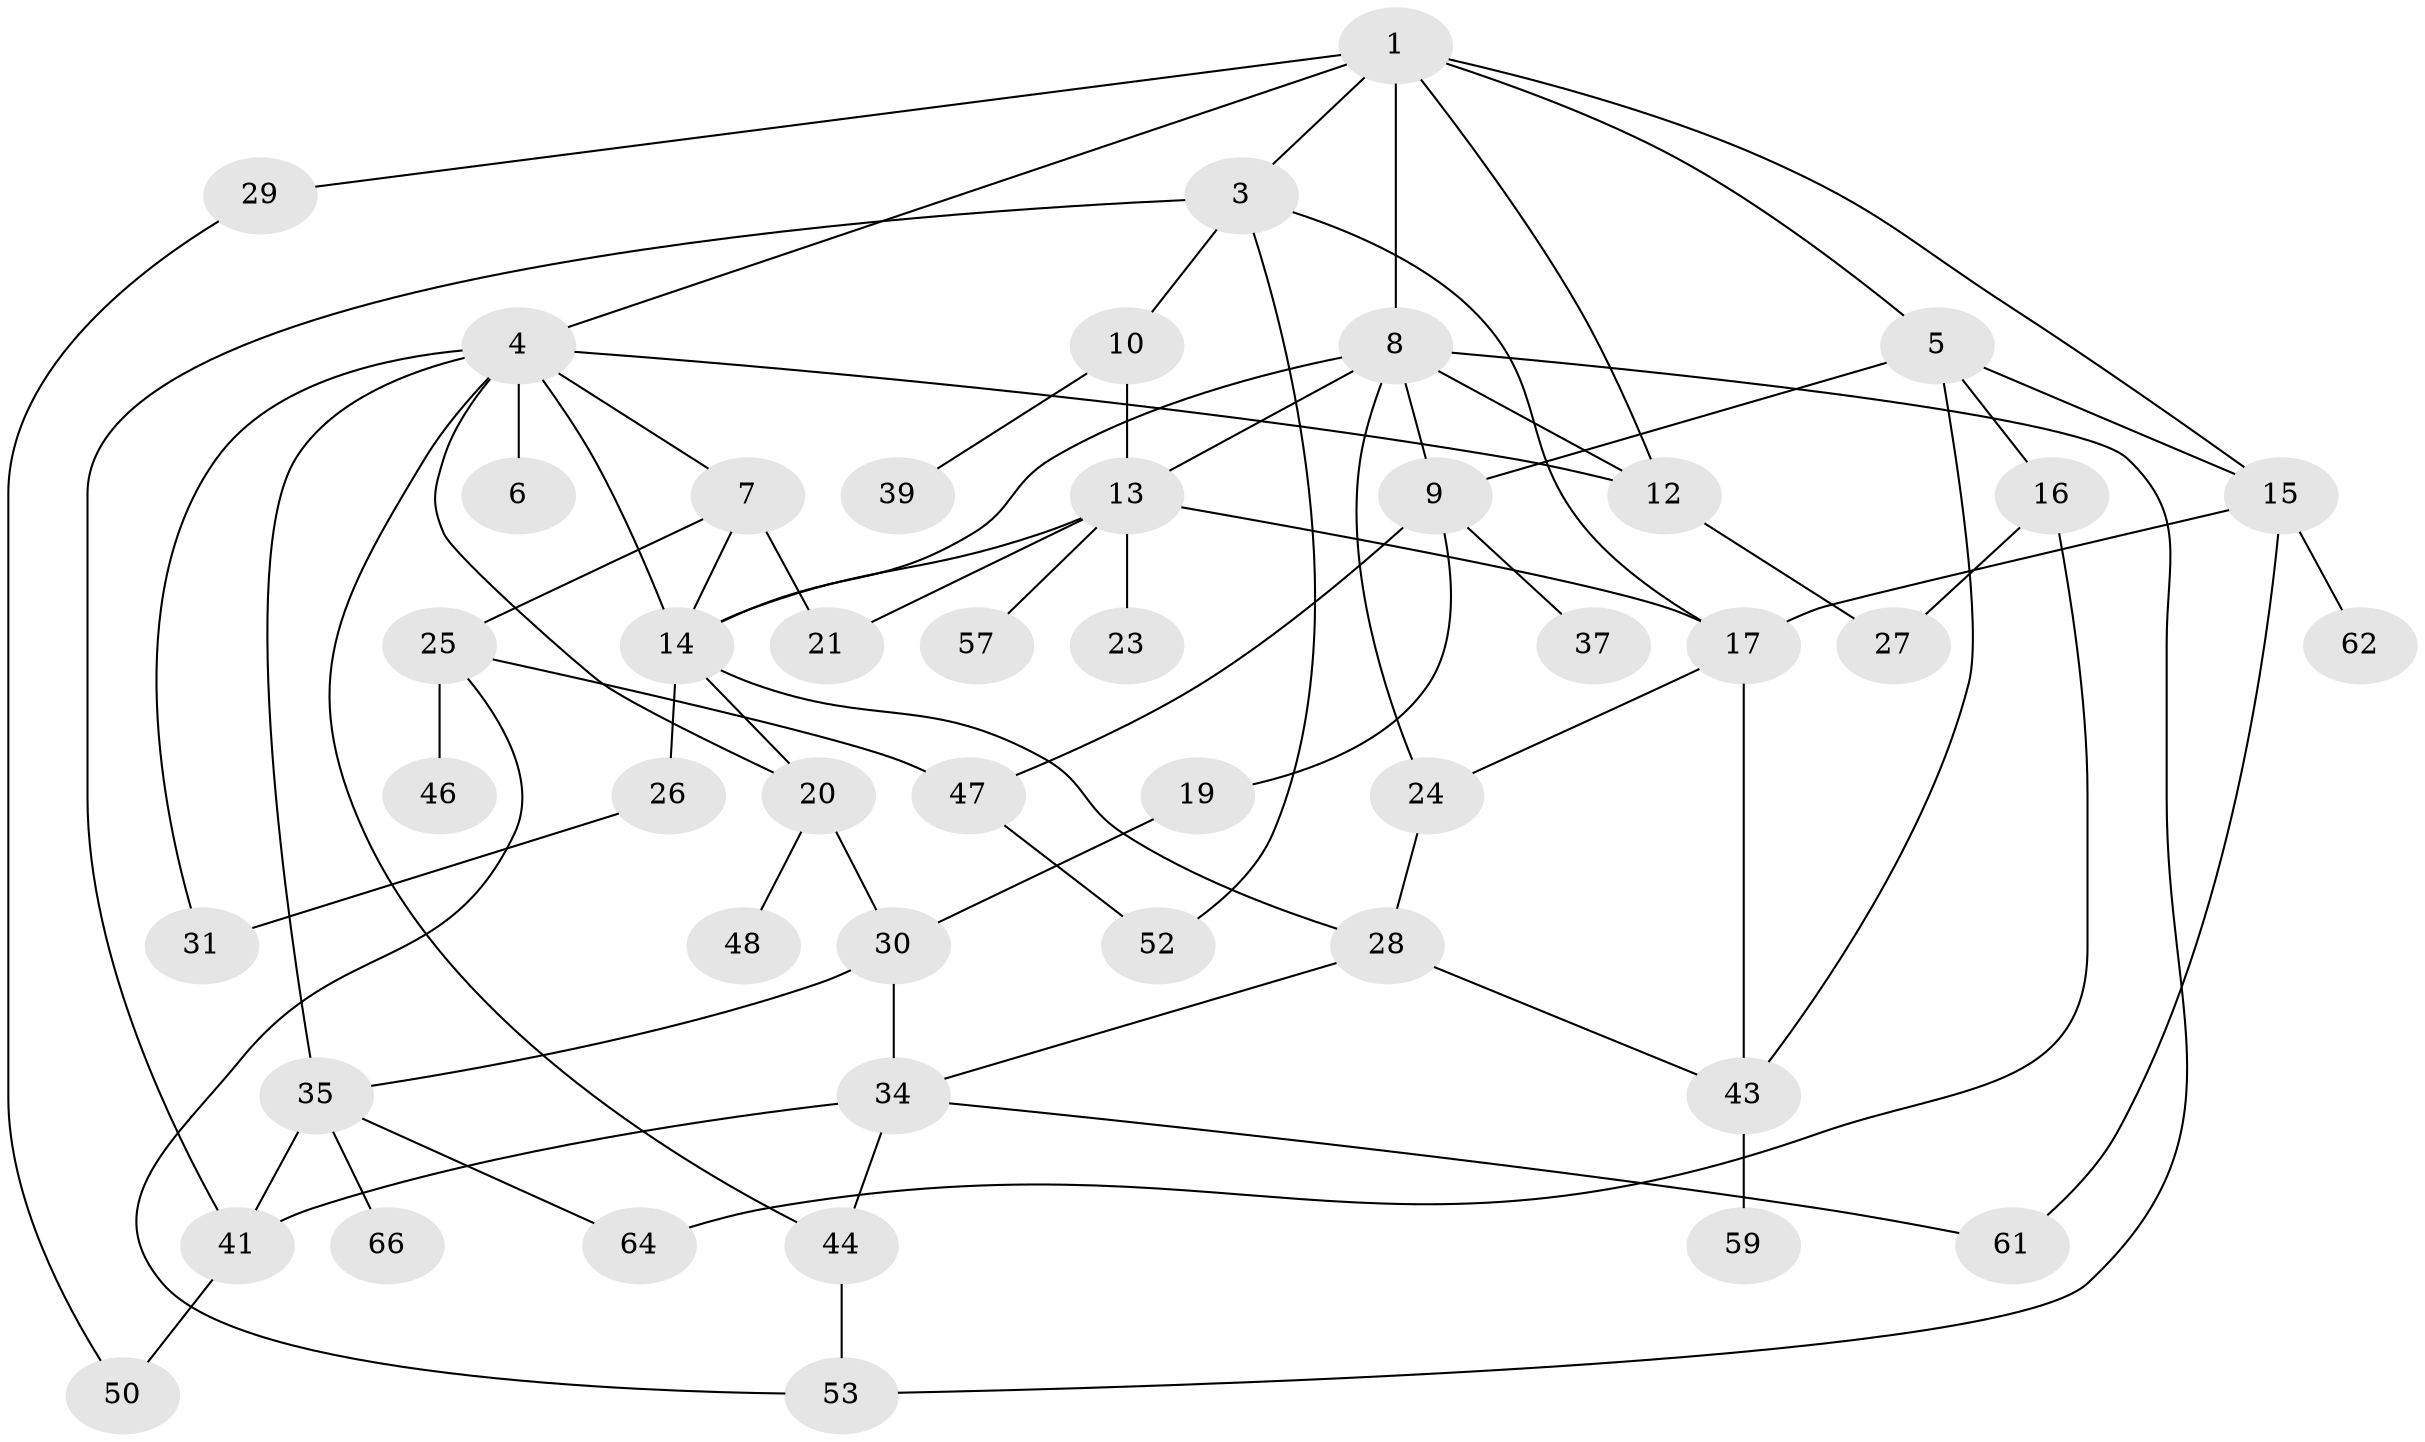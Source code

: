// original degree distribution, {5: 0.07462686567164178, 4: 0.23880597014925373, 8: 0.014925373134328358, 1: 0.19402985074626866, 7: 0.029850746268656716, 3: 0.1791044776119403, 2: 0.26865671641791045}
// Generated by graph-tools (version 1.1) at 2025/10/02/27/25 16:10:55]
// undirected, 46 vertices, 76 edges
graph export_dot {
graph [start="1"]
  node [color=gray90,style=filled];
  1 [super="+2"];
  3;
  4 [super="+45"];
  5 [super="+11"];
  6;
  7 [super="+55"];
  8 [super="+22"];
  9 [super="+33"];
  10;
  12 [super="+18"];
  13 [super="+40"];
  14 [super="+67"];
  15 [super="+56"];
  16 [super="+49"];
  17 [super="+63"];
  19;
  20 [super="+32"];
  21;
  23;
  24;
  25 [super="+65"];
  26 [super="+38"];
  27;
  28 [super="+51"];
  29;
  30 [super="+58"];
  31;
  34 [super="+36"];
  35 [super="+42"];
  37;
  39;
  41;
  43;
  44 [super="+60"];
  46;
  47;
  48;
  50 [super="+54"];
  52;
  53;
  57;
  59;
  61;
  62;
  64;
  66;
  1 -- 3;
  1 -- 4;
  1 -- 5;
  1 -- 29;
  1 -- 8;
  1 -- 12;
  1 -- 15;
  3 -- 10;
  3 -- 41;
  3 -- 52;
  3 -- 17;
  4 -- 6;
  4 -- 7;
  4 -- 31;
  4 -- 44;
  4 -- 14;
  4 -- 20;
  4 -- 35;
  4 -- 12;
  5 -- 9;
  5 -- 43;
  5 -- 16;
  5 -- 15;
  7 -- 21;
  7 -- 25;
  7 -- 14;
  8 -- 13;
  8 -- 14;
  8 -- 24;
  8 -- 9;
  8 -- 12;
  8 -- 53;
  9 -- 19;
  9 -- 37;
  9 -- 47;
  10 -- 39;
  10 -- 13;
  12 -- 27;
  13 -- 17 [weight=2];
  13 -- 23;
  13 -- 21;
  13 -- 57;
  13 -- 14;
  14 -- 20;
  14 -- 26;
  14 -- 28;
  15 -- 62;
  15 -- 17;
  15 -- 61;
  16 -- 27;
  16 -- 64;
  17 -- 43;
  17 -- 24;
  19 -- 30;
  20 -- 48;
  20 -- 30;
  24 -- 28;
  25 -- 46;
  25 -- 47;
  25 -- 53;
  26 -- 31;
  28 -- 34;
  28 -- 43;
  29 -- 50;
  30 -- 35;
  30 -- 34;
  34 -- 61;
  34 -- 41;
  34 -- 44;
  35 -- 41;
  35 -- 64;
  35 -- 66;
  41 -- 50;
  43 -- 59;
  44 -- 53;
  47 -- 52;
}
